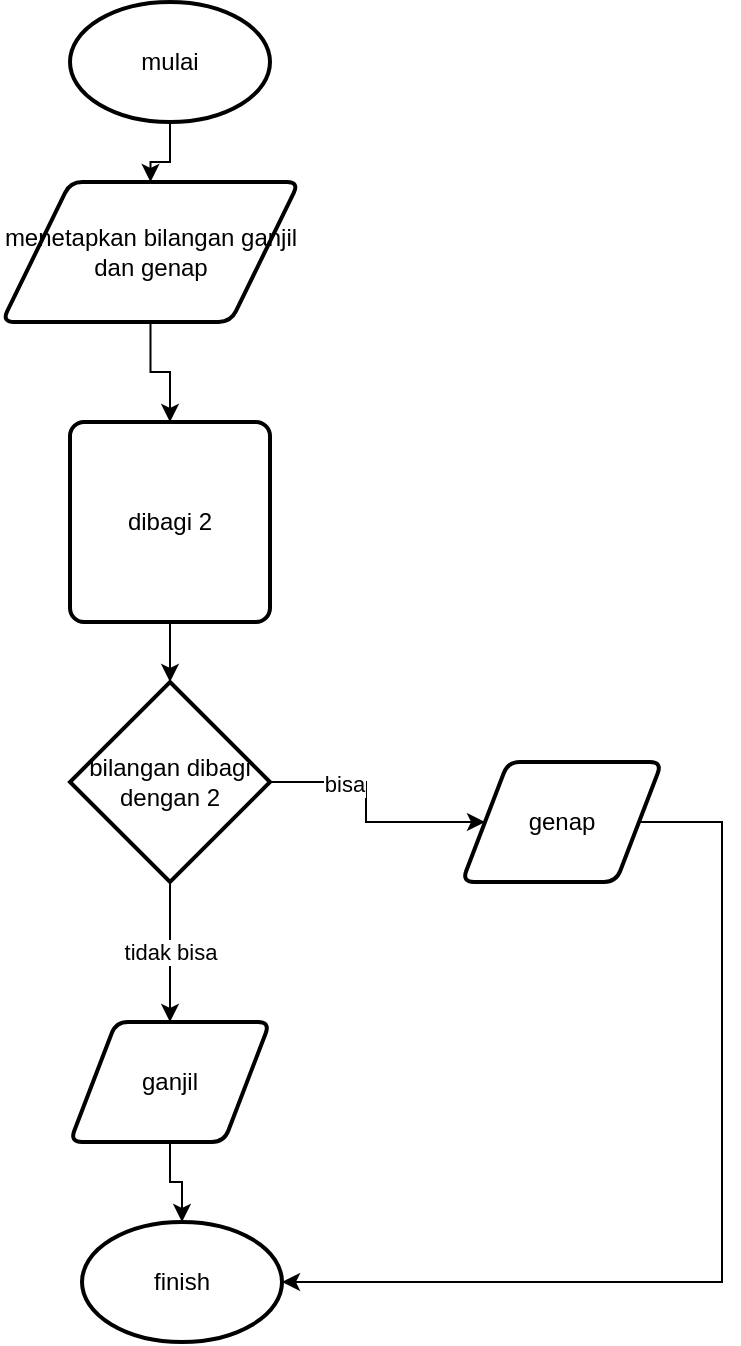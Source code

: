 <mxfile version="22.0.4" type="github">
  <diagram id="C5RBs43oDa-KdzZeNtuy" name="Page-1">
    <mxGraphModel dx="880" dy="1594" grid="1" gridSize="10" guides="1" tooltips="1" connect="1" arrows="1" fold="1" page="1" pageScale="1" pageWidth="827" pageHeight="1169" math="0" shadow="0">
      <root>
        <mxCell id="WIyWlLk6GJQsqaUBKTNV-0" />
        <mxCell id="WIyWlLk6GJQsqaUBKTNV-1" parent="WIyWlLk6GJQsqaUBKTNV-0" />
        <mxCell id="4r500As8J-g0fjdZ4XkJ-7" value="" style="edgeStyle=orthogonalEdgeStyle;rounded=0;orthogonalLoop=1;jettySize=auto;html=1;" edge="1" parent="WIyWlLk6GJQsqaUBKTNV-1" source="4r500As8J-g0fjdZ4XkJ-0" target="4r500As8J-g0fjdZ4XkJ-1">
          <mxGeometry relative="1" as="geometry" />
        </mxCell>
        <mxCell id="4r500As8J-g0fjdZ4XkJ-0" value="mulai" style="strokeWidth=2;html=1;shape=mxgraph.flowchart.start_1;whiteSpace=wrap;" vertex="1" parent="WIyWlLk6GJQsqaUBKTNV-1">
          <mxGeometry x="364" y="-420" width="100" height="60" as="geometry" />
        </mxCell>
        <mxCell id="4r500As8J-g0fjdZ4XkJ-8" value="" style="edgeStyle=orthogonalEdgeStyle;rounded=0;orthogonalLoop=1;jettySize=auto;html=1;" edge="1" parent="WIyWlLk6GJQsqaUBKTNV-1" source="4r500As8J-g0fjdZ4XkJ-1" target="4r500As8J-g0fjdZ4XkJ-2">
          <mxGeometry relative="1" as="geometry" />
        </mxCell>
        <mxCell id="4r500As8J-g0fjdZ4XkJ-1" value="menetapkan bilangan ganjil dan genap" style="shape=parallelogram;html=1;strokeWidth=2;perimeter=parallelogramPerimeter;whiteSpace=wrap;rounded=1;arcSize=12;size=0.23;" vertex="1" parent="WIyWlLk6GJQsqaUBKTNV-1">
          <mxGeometry x="330" y="-330" width="148.5" height="70" as="geometry" />
        </mxCell>
        <mxCell id="4r500As8J-g0fjdZ4XkJ-9" value="" style="edgeStyle=orthogonalEdgeStyle;rounded=0;orthogonalLoop=1;jettySize=auto;html=1;" edge="1" parent="WIyWlLk6GJQsqaUBKTNV-1" source="4r500As8J-g0fjdZ4XkJ-2" target="4r500As8J-g0fjdZ4XkJ-3">
          <mxGeometry relative="1" as="geometry" />
        </mxCell>
        <mxCell id="4r500As8J-g0fjdZ4XkJ-2" value="dibagi 2" style="rounded=1;whiteSpace=wrap;html=1;absoluteArcSize=1;arcSize=14;strokeWidth=2;" vertex="1" parent="WIyWlLk6GJQsqaUBKTNV-1">
          <mxGeometry x="364" y="-210" width="100" height="100" as="geometry" />
        </mxCell>
        <mxCell id="4r500As8J-g0fjdZ4XkJ-10" value="" style="edgeStyle=orthogonalEdgeStyle;rounded=0;orthogonalLoop=1;jettySize=auto;html=1;" edge="1" parent="WIyWlLk6GJQsqaUBKTNV-1" source="4r500As8J-g0fjdZ4XkJ-3" target="4r500As8J-g0fjdZ4XkJ-4">
          <mxGeometry relative="1" as="geometry" />
        </mxCell>
        <mxCell id="4r500As8J-g0fjdZ4XkJ-14" value="bisa" style="edgeLabel;html=1;align=center;verticalAlign=middle;resizable=0;points=[];" vertex="1" connectable="0" parent="4r500As8J-g0fjdZ4XkJ-10">
          <mxGeometry x="-0.42" y="-1" relative="1" as="geometry">
            <mxPoint as="offset" />
          </mxGeometry>
        </mxCell>
        <mxCell id="4r500As8J-g0fjdZ4XkJ-11" value="" style="edgeStyle=orthogonalEdgeStyle;rounded=0;orthogonalLoop=1;jettySize=auto;html=1;" edge="1" parent="WIyWlLk6GJQsqaUBKTNV-1" source="4r500As8J-g0fjdZ4XkJ-3" target="4r500As8J-g0fjdZ4XkJ-5">
          <mxGeometry relative="1" as="geometry" />
        </mxCell>
        <mxCell id="4r500As8J-g0fjdZ4XkJ-15" value="tidak bisa" style="edgeLabel;html=1;align=center;verticalAlign=middle;resizable=0;points=[];" vertex="1" connectable="0" parent="4r500As8J-g0fjdZ4XkJ-11">
          <mxGeometry relative="1" as="geometry">
            <mxPoint as="offset" />
          </mxGeometry>
        </mxCell>
        <mxCell id="4r500As8J-g0fjdZ4XkJ-3" value="bilangan dibagi dengan 2" style="strokeWidth=2;html=1;shape=mxgraph.flowchart.decision;whiteSpace=wrap;" vertex="1" parent="WIyWlLk6GJQsqaUBKTNV-1">
          <mxGeometry x="364" y="-80" width="100" height="100" as="geometry" />
        </mxCell>
        <mxCell id="4r500As8J-g0fjdZ4XkJ-4" value="genap" style="shape=parallelogram;html=1;strokeWidth=2;perimeter=parallelogramPerimeter;whiteSpace=wrap;rounded=1;arcSize=12;size=0.23;" vertex="1" parent="WIyWlLk6GJQsqaUBKTNV-1">
          <mxGeometry x="560" y="-40" width="100" height="60" as="geometry" />
        </mxCell>
        <mxCell id="4r500As8J-g0fjdZ4XkJ-12" value="" style="edgeStyle=orthogonalEdgeStyle;rounded=0;orthogonalLoop=1;jettySize=auto;html=1;" edge="1" parent="WIyWlLk6GJQsqaUBKTNV-1" source="4r500As8J-g0fjdZ4XkJ-5" target="4r500As8J-g0fjdZ4XkJ-6">
          <mxGeometry relative="1" as="geometry" />
        </mxCell>
        <mxCell id="4r500As8J-g0fjdZ4XkJ-5" value="ganjil" style="shape=parallelogram;html=1;strokeWidth=2;perimeter=parallelogramPerimeter;whiteSpace=wrap;rounded=1;arcSize=12;size=0.23;" vertex="1" parent="WIyWlLk6GJQsqaUBKTNV-1">
          <mxGeometry x="364" y="90" width="100" height="60" as="geometry" />
        </mxCell>
        <mxCell id="4r500As8J-g0fjdZ4XkJ-6" value="finish" style="strokeWidth=2;html=1;shape=mxgraph.flowchart.start_1;whiteSpace=wrap;" vertex="1" parent="WIyWlLk6GJQsqaUBKTNV-1">
          <mxGeometry x="370" y="190" width="100" height="60" as="geometry" />
        </mxCell>
        <mxCell id="4r500As8J-g0fjdZ4XkJ-13" style="edgeStyle=orthogonalEdgeStyle;rounded=0;orthogonalLoop=1;jettySize=auto;html=1;exitX=1;exitY=0.5;exitDx=0;exitDy=0;entryX=1;entryY=0.5;entryDx=0;entryDy=0;entryPerimeter=0;" edge="1" parent="WIyWlLk6GJQsqaUBKTNV-1" source="4r500As8J-g0fjdZ4XkJ-4" target="4r500As8J-g0fjdZ4XkJ-6">
          <mxGeometry relative="1" as="geometry">
            <Array as="points">
              <mxPoint x="690" y="-10" />
              <mxPoint x="690" y="220" />
            </Array>
          </mxGeometry>
        </mxCell>
      </root>
    </mxGraphModel>
  </diagram>
</mxfile>
